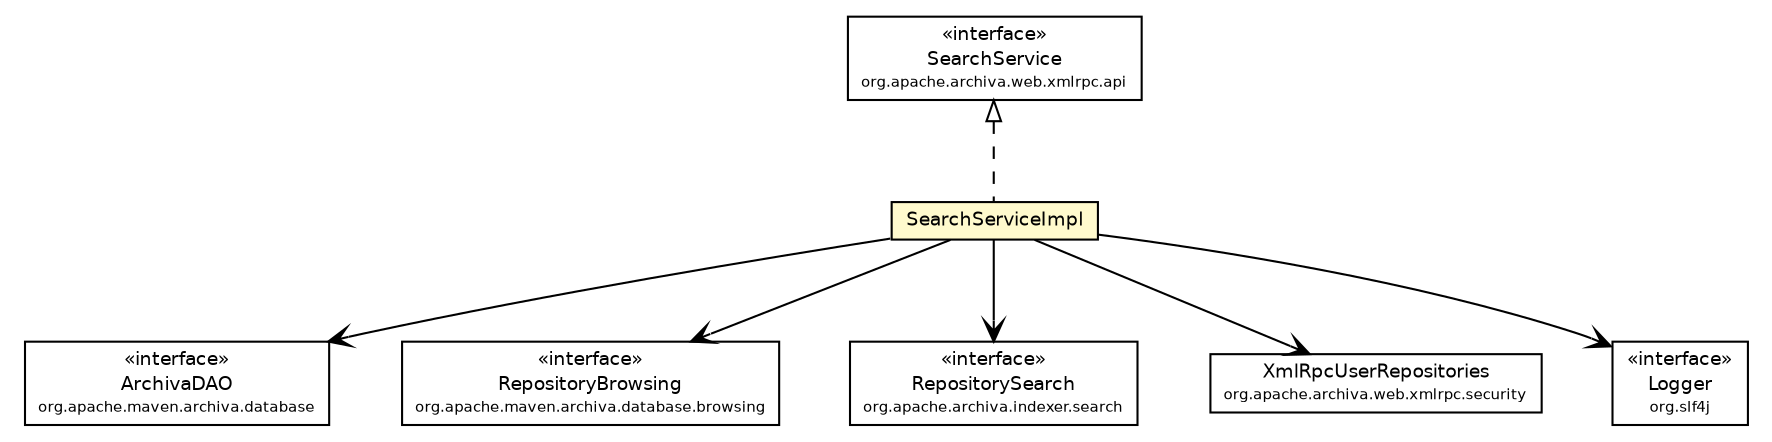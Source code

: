 #!/usr/local/bin/dot
#
# Class diagram 
# Generated by UmlGraph version 4.6 (http://www.spinellis.gr/sw/umlgraph)
#

digraph G {
	edge [fontname="Helvetica",fontsize=10,labelfontname="Helvetica",labelfontsize=10];
	node [fontname="Helvetica",fontsize=10,shape=plaintext];
	// org.apache.maven.archiva.database.ArchivaDAO
	c166345 [label=<<table border="0" cellborder="1" cellspacing="0" cellpadding="2" port="p" href="../../../../maven/archiva/database/ArchivaDAO.html">
		<tr><td><table border="0" cellspacing="0" cellpadding="1">
			<tr><td> &laquo;interface&raquo; </td></tr>
			<tr><td> ArchivaDAO </td></tr>
			<tr><td><font point-size="7.0"> org.apache.maven.archiva.database </font></td></tr>
		</table></td></tr>
		</table>>, fontname="Helvetica", fontcolor="black", fontsize=9.0];
	// org.apache.maven.archiva.database.browsing.RepositoryBrowsing
	c166347 [label=<<table border="0" cellborder="1" cellspacing="0" cellpadding="2" port="p" href="../../../../maven/archiva/database/browsing/RepositoryBrowsing.html">
		<tr><td><table border="0" cellspacing="0" cellpadding="1">
			<tr><td> &laquo;interface&raquo; </td></tr>
			<tr><td> RepositoryBrowsing </td></tr>
			<tr><td><font point-size="7.0"> org.apache.maven.archiva.database.browsing </font></td></tr>
		</table></td></tr>
		</table>>, fontname="Helvetica", fontcolor="black", fontsize=9.0];
	// org.apache.archiva.indexer.search.RepositorySearch
	c166419 [label=<<table border="0" cellborder="1" cellspacing="0" cellpadding="2" port="p" href="../../../indexer/search/RepositorySearch.html">
		<tr><td><table border="0" cellspacing="0" cellpadding="1">
			<tr><td> &laquo;interface&raquo; </td></tr>
			<tr><td> RepositorySearch </td></tr>
			<tr><td><font point-size="7.0"> org.apache.archiva.indexer.search </font></td></tr>
		</table></td></tr>
		</table>>, fontname="Helvetica", fontcolor="black", fontsize=9.0];
	// org.apache.archiva.web.xmlrpc.api.SearchService
	c166547 [label=<<table border="0" cellborder="1" cellspacing="0" cellpadding="2" port="p" href="../api/SearchService.html">
		<tr><td><table border="0" cellspacing="0" cellpadding="1">
			<tr><td> &laquo;interface&raquo; </td></tr>
			<tr><td> SearchService </td></tr>
			<tr><td><font point-size="7.0"> org.apache.archiva.web.xmlrpc.api </font></td></tr>
		</table></td></tr>
		</table>>, fontname="Helvetica", fontcolor="black", fontsize=9.0];
	// org.apache.archiva.web.xmlrpc.security.XmlRpcUserRepositories
	c166554 [label=<<table border="0" cellborder="1" cellspacing="0" cellpadding="2" port="p" href="../security/XmlRpcUserRepositories.html">
		<tr><td><table border="0" cellspacing="0" cellpadding="1">
			<tr><td> XmlRpcUserRepositories </td></tr>
			<tr><td><font point-size="7.0"> org.apache.archiva.web.xmlrpc.security </font></td></tr>
		</table></td></tr>
		</table>>, fontname="Helvetica", fontcolor="black", fontsize=9.0];
	// org.apache.archiva.web.xmlrpc.services.SearchServiceImpl
	c166557 [label=<<table border="0" cellborder="1" cellspacing="0" cellpadding="2" port="p" bgcolor="lemonChiffon" href="./SearchServiceImpl.html">
		<tr><td><table border="0" cellspacing="0" cellpadding="1">
			<tr><td> SearchServiceImpl </td></tr>
		</table></td></tr>
		</table>>, fontname="Helvetica", fontcolor="black", fontsize=9.0];
	//org.apache.archiva.web.xmlrpc.services.SearchServiceImpl implements org.apache.archiva.web.xmlrpc.api.SearchService
	c166547:p -> c166557:p [dir=back,arrowtail=empty,style=dashed];
	// org.apache.archiva.web.xmlrpc.services.SearchServiceImpl NAVASSOC org.slf4j.Logger
	c166557:p -> c166561:p [taillabel="", label="", headlabel="", fontname="Helvetica", fontcolor="black", fontsize=10.0, color="black", arrowhead=open];
	// org.apache.archiva.web.xmlrpc.services.SearchServiceImpl NAVASSOC org.apache.archiva.indexer.search.RepositorySearch
	c166557:p -> c166419:p [taillabel="", label="", headlabel="", fontname="Helvetica", fontcolor="black", fontsize=10.0, color="black", arrowhead=open];
	// org.apache.archiva.web.xmlrpc.services.SearchServiceImpl NAVASSOC org.apache.archiva.web.xmlrpc.security.XmlRpcUserRepositories
	c166557:p -> c166554:p [taillabel="", label="", headlabel="", fontname="Helvetica", fontcolor="black", fontsize=10.0, color="black", arrowhead=open];
	// org.apache.archiva.web.xmlrpc.services.SearchServiceImpl NAVASSOC org.apache.maven.archiva.database.ArchivaDAO
	c166557:p -> c166345:p [taillabel="", label="", headlabel="", fontname="Helvetica", fontcolor="black", fontsize=10.0, color="black", arrowhead=open];
	// org.apache.archiva.web.xmlrpc.services.SearchServiceImpl NAVASSOC org.apache.maven.archiva.database.browsing.RepositoryBrowsing
	c166557:p -> c166347:p [taillabel="", label="", headlabel="", fontname="Helvetica", fontcolor="black", fontsize=10.0, color="black", arrowhead=open];
	// org.slf4j.Logger
	c166561 [label=<<table border="0" cellborder="1" cellspacing="0" cellpadding="2" port="p" href="http://java.sun.com/j2se/1.4.2/docs/api/org/slf4j/Logger.html">
		<tr><td><table border="0" cellspacing="0" cellpadding="1">
			<tr><td> &laquo;interface&raquo; </td></tr>
			<tr><td> Logger </td></tr>
			<tr><td><font point-size="7.0"> org.slf4j </font></td></tr>
		</table></td></tr>
		</table>>, fontname="Helvetica", fontcolor="black", fontsize=9.0];
}

